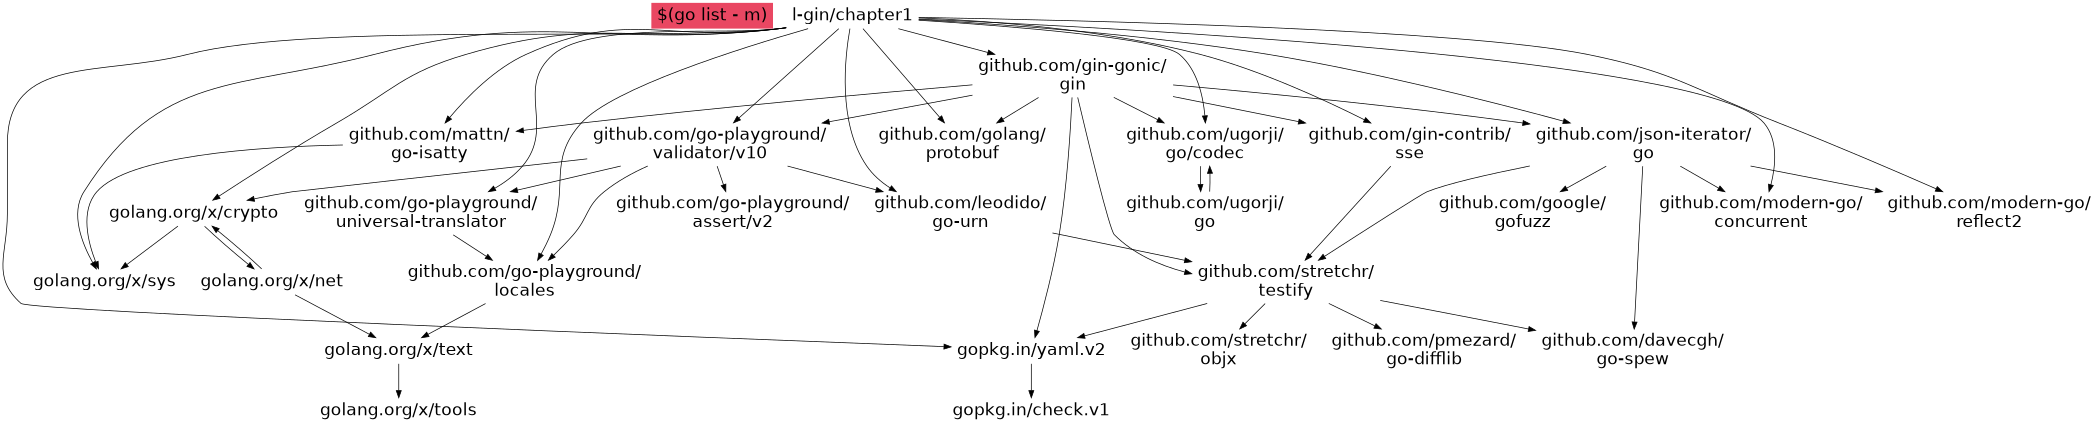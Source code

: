 digraph {
  graph [overlap=false, size=14];
  root="$(go list -m)";
  node [ shape = plaintext, fontname = "Helvetica", fontsize=24];
  "$(go list - m)" [style = filled,
                    fillcolor = "#E94762"];
"github.com/gin-contrib/\nsse" -> "github.com/stretchr/\ntestify"
"github.com/gin-gonic/\ngin" -> "github.com/gin-contrib/\nsse"
"github.com/gin-gonic/\ngin" -> "github.com/go-playground/\nvalidator/v10"
"github.com/gin-gonic/\ngin" -> "github.com/golang/\nprotobuf"
"github.com/gin-gonic/\ngin" -> "github.com/json-iterator/\ngo"
"github.com/gin-gonic/\ngin" -> "github.com/mattn/\ngo-isatty"
"github.com/gin-gonic/\ngin" -> "github.com/stretchr/\ntestify"
"github.com/gin-gonic/\ngin" -> "github.com/ugorji/\ngo/codec"
"github.com/gin-gonic/\ngin" -> "gopkg.in/yaml.v2"
"github.com/go-playground/\nlocales" -> "golang.org/x/text"
"github.com/go-playground/\nuniversal-translator" -> "github.com/go-playground/\nlocales"
"github.com/go-playground/\nvalidator/v10" -> "github.com/go-playground/\nassert/v2"
"github.com/go-playground/\nvalidator/v10" -> "github.com/go-playground/\nlocales"
"github.com/go-playground/\nvalidator/v10" -> "github.com/go-playground/\nuniversal-translator"
"github.com/go-playground/\nvalidator/v10" -> "github.com/leodido/\ngo-urn"
"github.com/go-playground/\nvalidator/v10" -> "golang.org/x/crypto"
"github.com/json-iterator/\ngo" -> "github.com/davecgh/\ngo-spew"
"github.com/json-iterator/\ngo" -> "github.com/google/\ngofuzz"
"github.com/json-iterator/\ngo" -> "github.com/modern-go/\nconcurrent"
"github.com/json-iterator/\ngo" -> "github.com/modern-go/\nreflect2"
"github.com/json-iterator/\ngo" -> "github.com/stretchr/\ntestify"
"github.com/leodido/\ngo-urn" -> "github.com/stretchr/\ntestify"
"github.com/mattn/\ngo-isatty" -> "golang.org/x/sys"
"github.com/stretchr/\ntestify" -> "github.com/davecgh/\ngo-spew"
"github.com/stretchr/\ntestify" -> "github.com/pmezard/\ngo-difflib"
"github.com/stretchr/\ntestify" -> "github.com/stretchr/\nobjx"
"github.com/stretchr/\ntestify" -> "gopkg.in/yaml.v2"
"github.com/ugorji/\ngo" -> "github.com/ugorji/\ngo/codec"
"github.com/ugorji/\ngo/codec" -> "github.com/ugorji/\ngo"
"golang.org/x/crypto" -> "golang.org/x/net"
"golang.org/x/crypto" -> "golang.org/x/sys"
"golang.org/x/net" -> "golang.org/x/crypto"
"golang.org/x/net" -> "golang.org/x/text"
"golang.org/x/text" -> "golang.org/x/tools"
"gopkg.in/yaml.v2" -> "gopkg.in/check.v1"
"l-gin/chapter1" -> "github.com/gin-contrib/\nsse"
"l-gin/chapter1" -> "github.com/gin-gonic/\ngin"
"l-gin/chapter1" -> "github.com/go-playground/\nlocales"
"l-gin/chapter1" -> "github.com/go-playground/\nuniversal-translator"
"l-gin/chapter1" -> "github.com/go-playground/\nvalidator/v10"
"l-gin/chapter1" -> "github.com/golang/\nprotobuf"
"l-gin/chapter1" -> "github.com/json-iterator/\ngo"
"l-gin/chapter1" -> "github.com/leodido/\ngo-urn"
"l-gin/chapter1" -> "github.com/mattn/\ngo-isatty"
"l-gin/chapter1" -> "github.com/modern-go/\nconcurrent"
"l-gin/chapter1" -> "github.com/modern-go/\nreflect2"
"l-gin/chapter1" -> "github.com/ugorji/\ngo/codec"
"l-gin/chapter1" -> "golang.org/x/crypto"
"l-gin/chapter1" -> "golang.org/x/sys"
"l-gin/chapter1" -> "gopkg.in/yaml.v2"
}
